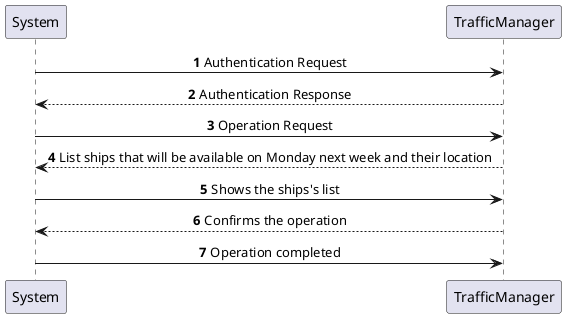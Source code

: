 @startuml

'https://plantuml.com/sequence-diagram

autonumber

skinparam sequenceMessageAlign center

System -> TrafficManager: Authentication Request
TrafficManager --> System: Authentication Response

System -> TrafficManager: Operation Request
System <-- TrafficManager: List ships that will be available on Monday next week and their location

System -> TrafficManager: Shows the ships's list
System <-- TrafficManager: Confirms the operation

System -> TrafficManager: Operation completed

@enduml